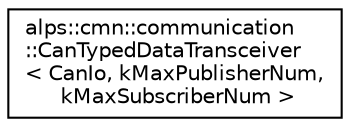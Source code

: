 digraph "クラス階層図"
{
 // LATEX_PDF_SIZE
  edge [fontname="Helvetica",fontsize="10",labelfontname="Helvetica",labelfontsize="10"];
  node [fontname="Helvetica",fontsize="10",shape=record];
  rankdir="LR";
  Node0 [label="alps::cmn::communication\l::CanTypedDataTransceiver\l\< CanIo, kMaxPublisherNum,\l kMaxSubscriberNum \>",height=0.2,width=0.4,color="black", fillcolor="white", style="filled",URL="$classalps_1_1cmn_1_1communication_1_1_can_typed_data_transceiver.html",tooltip="CAN通信で型付けされたデータの送受信を行うクラス"];
}
